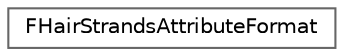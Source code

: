 digraph "Graphical Class Hierarchy"
{
 // INTERACTIVE_SVG=YES
 // LATEX_PDF_SIZE
  bgcolor="transparent";
  edge [fontname=Helvetica,fontsize=10,labelfontname=Helvetica,labelfontsize=10];
  node [fontname=Helvetica,fontsize=10,shape=box,height=0.2,width=0.4];
  rankdir="LR";
  Node0 [id="Node000000",label="FHairStrandsAttributeFormat",height=0.2,width=0.4,color="grey40", fillcolor="white", style="filled",URL="$d8/d7b/structFHairStrandsAttributeFormat.html",tooltip=" "];
}
